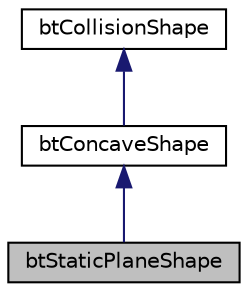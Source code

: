 digraph G
{
  edge [fontname="Helvetica",fontsize="10",labelfontname="Helvetica",labelfontsize="10"];
  node [fontname="Helvetica",fontsize="10",shape=record];
  Node1 [label="btStaticPlaneShape",height=0.2,width=0.4,color="black", fillcolor="grey75", style="filled" fontcolor="black"];
  Node2 -> Node1 [dir="back",color="midnightblue",fontsize="10",style="solid",fontname="Helvetica"];
  Node2 [label="btConcaveShape",height=0.2,width=0.4,color="black", fillcolor="white", style="filled",URL="$classbtConcaveShape.html",tooltip="Concave shape proves an interface concave shapes that can produce triangles that overlapping a given ..."];
  Node3 -> Node2 [dir="back",color="midnightblue",fontsize="10",style="solid",fontname="Helvetica"];
  Node3 [label="btCollisionShape",height=0.2,width=0.4,color="black", fillcolor="white", style="filled",URL="$classbtCollisionShape.html",tooltip="btCollisionShape provides interface for collision shapes that can be shared among btCollisionObjects..."];
}
